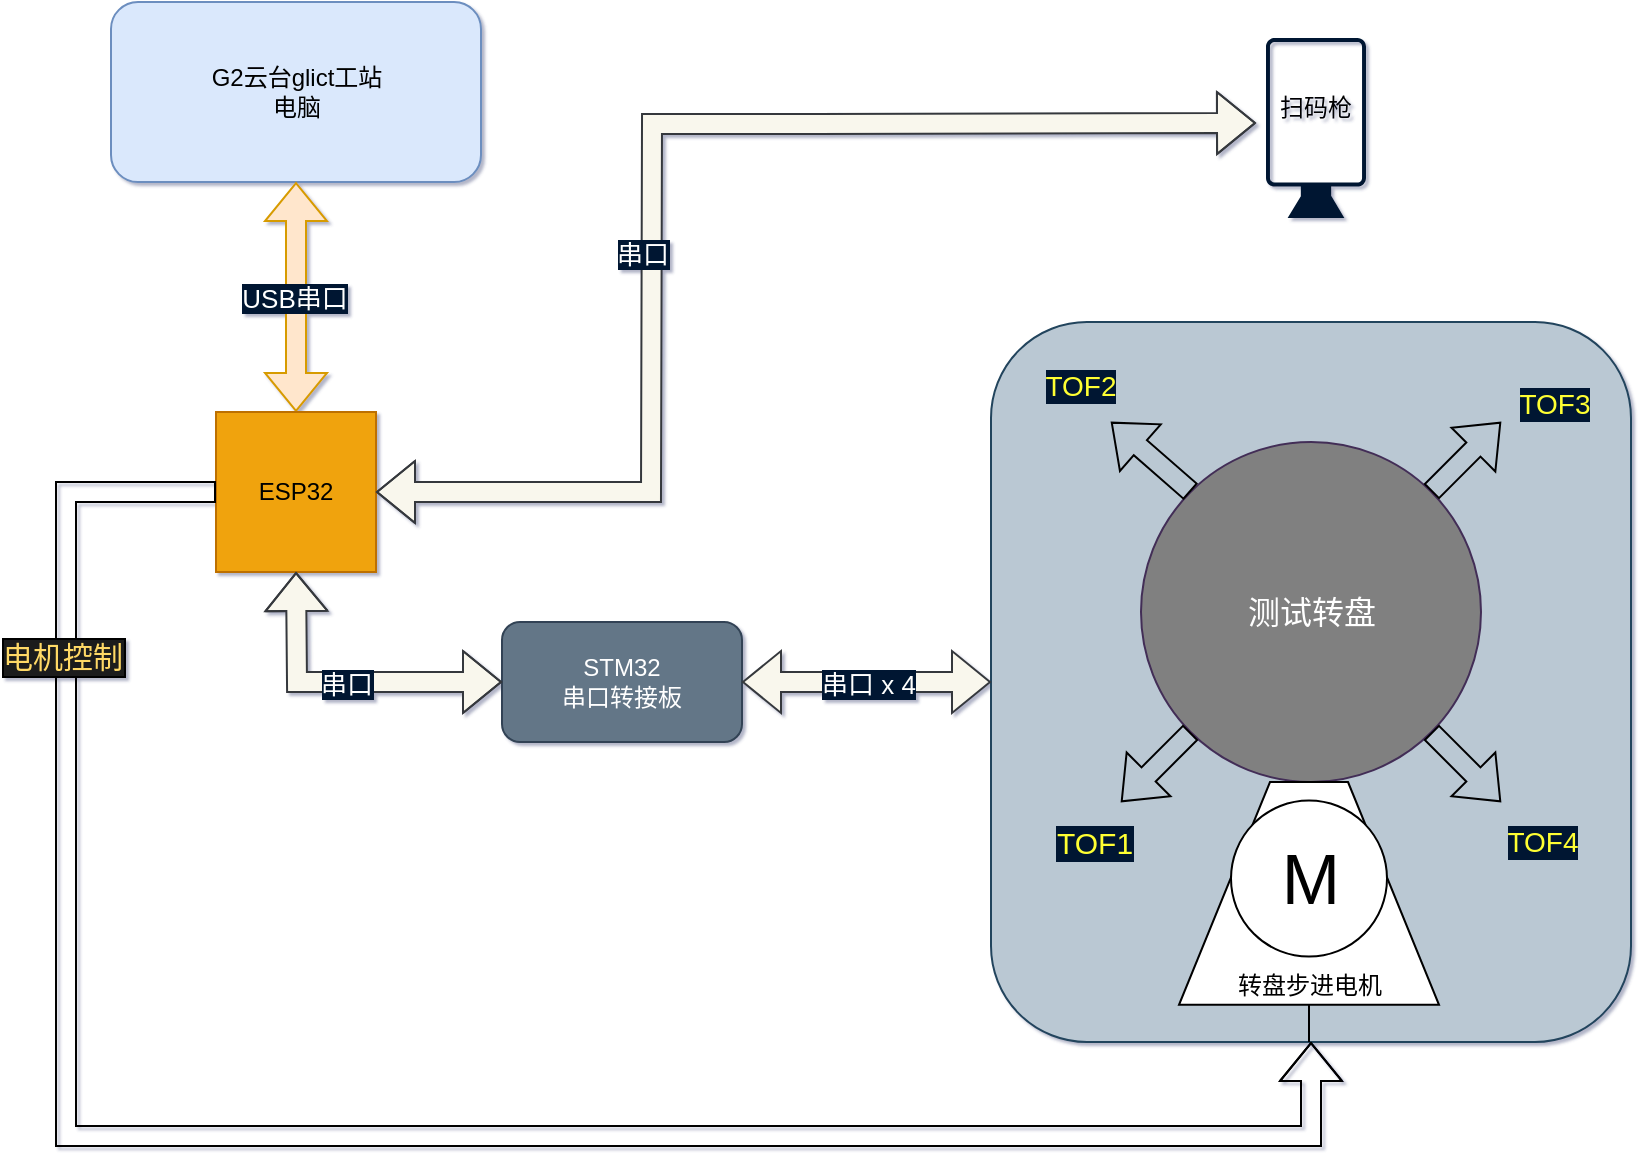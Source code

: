 <mxfile version="28.2.7">
  <diagram id="C5RBs43oDa-KdzZeNtuy" name="Page-1">
    <mxGraphModel dx="1148" dy="630" grid="0" gridSize="10" guides="0" tooltips="1" connect="1" arrows="1" fold="1" page="1" pageScale="1" pageWidth="827" pageHeight="583" background="none" math="0" shadow="1">
      <root>
        <mxCell id="WIyWlLk6GJQsqaUBKTNV-0" />
        <mxCell id="WIyWlLk6GJQsqaUBKTNV-1" parent="WIyWlLk6GJQsqaUBKTNV-0" />
        <mxCell id="6_Co9M0bwZ1HitSA6oAc-36" value="" style="rounded=1;whiteSpace=wrap;html=1;fillColor=#bac8d3;strokeColor=#23445d;" vertex="1" parent="WIyWlLk6GJQsqaUBKTNV-1">
          <mxGeometry x="499.5" y="165" width="320" height="360" as="geometry" />
        </mxCell>
        <mxCell id="WIyWlLk6GJQsqaUBKTNV-3" value="G2云台glict工站&lt;div&gt;电脑&lt;/div&gt;" style="rounded=1;whiteSpace=wrap;html=1;fontSize=12;glass=0;strokeWidth=1;shadow=0;fillColor=#dae8fc;strokeColor=#6c8ebf;" parent="WIyWlLk6GJQsqaUBKTNV-1" vertex="1">
          <mxGeometry x="59.5" y="5" width="185" height="90" as="geometry" />
        </mxCell>
        <mxCell id="6_Co9M0bwZ1HitSA6oAc-6" value="" style="shape=flexArrow;endArrow=classic;startArrow=classic;html=1;rounded=0;entryX=0.5;entryY=1;entryDx=0;entryDy=0;exitX=0.5;exitY=0;exitDx=0;exitDy=0;fillColor=#ffe6cc;strokeColor=#d79b00;" edge="1" parent="WIyWlLk6GJQsqaUBKTNV-1" source="6_Co9M0bwZ1HitSA6oAc-8" target="WIyWlLk6GJQsqaUBKTNV-3">
          <mxGeometry width="100" height="100" relative="1" as="geometry">
            <mxPoint x="152.5" y="185" as="sourcePoint" />
            <mxPoint x="309.5" y="215" as="targetPoint" />
          </mxGeometry>
        </mxCell>
        <mxCell id="6_Co9M0bwZ1HitSA6oAc-7" value="USB串口" style="edgeLabel;html=1;align=center;verticalAlign=middle;resizable=0;points=[];fontColor=#FFFFFF;labelBackgroundColor=#001933;fontSize=13;" vertex="1" connectable="0" parent="6_Co9M0bwZ1HitSA6oAc-6">
          <mxGeometry x="-0.003" y="1" relative="1" as="geometry">
            <mxPoint as="offset" />
          </mxGeometry>
        </mxCell>
        <mxCell id="6_Co9M0bwZ1HitSA6oAc-8" value="ESP32" style="whiteSpace=wrap;html=1;aspect=fixed;fillColor=#f0a30a;strokeColor=#BD7000;fontColor=#000000;" vertex="1" parent="WIyWlLk6GJQsqaUBKTNV-1">
          <mxGeometry x="112" y="210" width="80" height="80" as="geometry" />
        </mxCell>
        <mxCell id="6_Co9M0bwZ1HitSA6oAc-9" value="&lt;font style=&quot;font-size: 16px;&quot;&gt;测试转盘&lt;/font&gt;" style="ellipse;whiteSpace=wrap;html=1;aspect=fixed;fillColor=#808080;fontColor=#ffffff;strokeColor=#432D57;" vertex="1" parent="WIyWlLk6GJQsqaUBKTNV-1">
          <mxGeometry x="574.5" y="225" width="170" height="170" as="geometry" />
        </mxCell>
        <mxCell id="6_Co9M0bwZ1HitSA6oAc-12" value="" style="group;fontSize=14;" vertex="1" connectable="0" parent="WIyWlLk6GJQsqaUBKTNV-1">
          <mxGeometry x="593.5" y="395" width="130" height="130" as="geometry" />
        </mxCell>
        <mxCell id="6_Co9M0bwZ1HitSA6oAc-11" value="" style="verticalLabelPosition=bottom;align=center;dashed=0;html=1;verticalAlign=top;shape=mxgraph.pid.engines.turbine;direction=south;" vertex="1" parent="6_Co9M0bwZ1HitSA6oAc-12">
          <mxGeometry width="130" height="130" as="geometry" />
        </mxCell>
        <mxCell id="6_Co9M0bwZ1HitSA6oAc-10" value="M" style="verticalLabelPosition=middle;shadow=0;dashed=0;align=center;html=1;verticalAlign=middle;strokeWidth=1;shape=ellipse;aspect=fixed;fontSize=35;" vertex="1" parent="6_Co9M0bwZ1HitSA6oAc-12">
          <mxGeometry x="26" y="9.286" width="78" height="78" as="geometry" />
        </mxCell>
        <mxCell id="6_Co9M0bwZ1HitSA6oAc-24" value="转盘步进电机" style="text;html=1;whiteSpace=wrap;strokeColor=none;fillColor=none;align=center;verticalAlign=middle;rounded=0;" vertex="1" parent="6_Co9M0bwZ1HitSA6oAc-12">
          <mxGeometry x="25" y="87.29" width="80" height="30" as="geometry" />
        </mxCell>
        <mxCell id="6_Co9M0bwZ1HitSA6oAc-15" value="" style="shape=flexArrow;endArrow=classic;html=1;rounded=0;exitX=0;exitY=1;exitDx=0;exitDy=0;" edge="1" parent="WIyWlLk6GJQsqaUBKTNV-1" source="6_Co9M0bwZ1HitSA6oAc-9">
          <mxGeometry width="50" height="50" relative="1" as="geometry">
            <mxPoint x="454.5" y="345" as="sourcePoint" />
            <mxPoint x="564.5" y="405" as="targetPoint" />
          </mxGeometry>
        </mxCell>
        <mxCell id="6_Co9M0bwZ1HitSA6oAc-16" value="TOF1" style="edgeLabel;html=1;align=center;verticalAlign=middle;resizable=0;points=[];fontSize=15;fontColor=#FFFF33;labelBackgroundColor=#001933;" vertex="1" connectable="0" parent="6_Co9M0bwZ1HitSA6oAc-15">
          <mxGeometry x="0.578" y="1" relative="1" as="geometry">
            <mxPoint x="-22" y="26" as="offset" />
          </mxGeometry>
        </mxCell>
        <mxCell id="6_Co9M0bwZ1HitSA6oAc-18" value="" style="shape=flexArrow;endArrow=classic;html=1;rounded=0;exitX=0;exitY=0;exitDx=0;exitDy=0;" edge="1" parent="WIyWlLk6GJQsqaUBKTNV-1" source="6_Co9M0bwZ1HitSA6oAc-9">
          <mxGeometry width="50" height="50" relative="1" as="geometry">
            <mxPoint x="544.5" y="305" as="sourcePoint" />
            <mxPoint x="559.5" y="215" as="targetPoint" />
          </mxGeometry>
        </mxCell>
        <mxCell id="6_Co9M0bwZ1HitSA6oAc-19" value="TOF2" style="edgeLabel;html=1;align=center;verticalAlign=middle;resizable=0;points=[];labelBackgroundColor=#001933;fontColor=#FFFF33;fontSize=14;" vertex="1" connectable="0" parent="6_Co9M0bwZ1HitSA6oAc-18">
          <mxGeometry x="0.578" y="1" relative="1" as="geometry">
            <mxPoint x="-23" y="-26" as="offset" />
          </mxGeometry>
        </mxCell>
        <mxCell id="6_Co9M0bwZ1HitSA6oAc-20" value="" style="shape=flexArrow;endArrow=classic;html=1;rounded=0;" edge="1" parent="WIyWlLk6GJQsqaUBKTNV-1" source="6_Co9M0bwZ1HitSA6oAc-9">
          <mxGeometry width="50" height="50" relative="1" as="geometry">
            <mxPoint x="794.5" y="360" as="sourcePoint" />
            <mxPoint x="754.5" y="405" as="targetPoint" />
          </mxGeometry>
        </mxCell>
        <mxCell id="6_Co9M0bwZ1HitSA6oAc-21" value="TOF4" style="edgeLabel;html=1;align=center;verticalAlign=middle;resizable=0;points=[];labelBackgroundColor=#001933;fontColor=#FFFF33;fontSize=14;" vertex="1" connectable="0" parent="6_Co9M0bwZ1HitSA6oAc-20">
          <mxGeometry x="0.578" y="1" relative="1" as="geometry">
            <mxPoint x="27" y="28" as="offset" />
          </mxGeometry>
        </mxCell>
        <mxCell id="6_Co9M0bwZ1HitSA6oAc-22" value="" style="shape=flexArrow;endArrow=classic;html=1;rounded=0;exitX=1;exitY=0;exitDx=0;exitDy=0;" edge="1" parent="WIyWlLk6GJQsqaUBKTNV-1" source="6_Co9M0bwZ1HitSA6oAc-9">
          <mxGeometry width="50" height="50" relative="1" as="geometry">
            <mxPoint x="794.5" y="240" as="sourcePoint" />
            <mxPoint x="754.5" y="215" as="targetPoint" />
          </mxGeometry>
        </mxCell>
        <mxCell id="6_Co9M0bwZ1HitSA6oAc-23" value="TOF3" style="edgeLabel;html=1;align=center;verticalAlign=middle;resizable=0;points=[];labelBackgroundColor=#001933;fontSize=14;fontColor=#FFFF33;" vertex="1" connectable="0" parent="6_Co9M0bwZ1HitSA6oAc-22">
          <mxGeometry x="0.578" y="1" relative="1" as="geometry">
            <mxPoint x="34" y="-16" as="offset" />
          </mxGeometry>
        </mxCell>
        <mxCell id="6_Co9M0bwZ1HitSA6oAc-25" value="STM32&lt;div&gt;串口转接板&lt;/div&gt;" style="rounded=1;whiteSpace=wrap;html=1;fillColor=#647687;fontColor=#ffffff;strokeColor=#314354;" vertex="1" parent="WIyWlLk6GJQsqaUBKTNV-1">
          <mxGeometry x="255" y="315" width="120" height="60" as="geometry" />
        </mxCell>
        <mxCell id="6_Co9M0bwZ1HitSA6oAc-27" value="" style="shape=flexArrow;endArrow=classic;startArrow=classic;html=1;rounded=0;exitX=0;exitY=0.5;exitDx=0;exitDy=0;fillColor=#f9f7ed;strokeColor=#36393d;entryX=0.5;entryY=1;entryDx=0;entryDy=0;" edge="1" parent="WIyWlLk6GJQsqaUBKTNV-1" source="6_Co9M0bwZ1HitSA6oAc-25" target="6_Co9M0bwZ1HitSA6oAc-8">
          <mxGeometry width="100" height="100" relative="1" as="geometry">
            <mxPoint x="279.5" y="350" as="sourcePoint" />
            <mxPoint x="149.5" y="400" as="targetPoint" />
            <Array as="points">
              <mxPoint x="229.5" y="345" />
              <mxPoint x="152.5" y="345" />
            </Array>
          </mxGeometry>
        </mxCell>
        <mxCell id="6_Co9M0bwZ1HitSA6oAc-28" value="串口" style="edgeLabel;html=1;align=center;verticalAlign=middle;resizable=0;points=[];fontColor=#FFFFFF;labelBackgroundColor=#001933;fontSize=13;" vertex="1" connectable="0" parent="6_Co9M0bwZ1HitSA6oAc-27">
          <mxGeometry x="-0.003" y="1" relative="1" as="geometry">
            <mxPoint as="offset" />
          </mxGeometry>
        </mxCell>
        <mxCell id="6_Co9M0bwZ1HitSA6oAc-30" value="" style="shape=flexArrow;endArrow=classic;startArrow=classic;html=1;rounded=0;entryX=1;entryY=0.5;entryDx=0;entryDy=0;fillColor=#f9f7ed;strokeColor=#36393d;exitX=0;exitY=0.5;exitDx=0;exitDy=0;" edge="1" parent="WIyWlLk6GJQsqaUBKTNV-1" source="6_Co9M0bwZ1HitSA6oAc-36" target="6_Co9M0bwZ1HitSA6oAc-25">
          <mxGeometry width="100" height="100" relative="1" as="geometry">
            <mxPoint x="409.5" y="445" as="sourcePoint" />
            <mxPoint x="259.5" y="255" as="targetPoint" />
          </mxGeometry>
        </mxCell>
        <mxCell id="6_Co9M0bwZ1HitSA6oAc-31" value="&lt;div&gt;&lt;span style=&quot;background-color: light-dark(rgb(0, 25, 51), rgb(201, 222, 245)); color: light-dark(rgb(255, 255, 255), rgb(18, 18, 18));&quot;&gt;串口 x 4&lt;/span&gt;&lt;/div&gt;" style="edgeLabel;html=1;align=center;verticalAlign=middle;resizable=0;points=[];fontColor=#FFFFFF;labelBackgroundColor=#001933;fontSize=13;" vertex="1" connectable="0" parent="6_Co9M0bwZ1HitSA6oAc-30">
          <mxGeometry x="-0.003" y="1" relative="1" as="geometry">
            <mxPoint as="offset" />
          </mxGeometry>
        </mxCell>
        <mxCell id="6_Co9M0bwZ1HitSA6oAc-35" value="" style="points=[[0,0.5,0],[0.19,0.02,0],[0.59,0,0],[0.985,0.02,0],[1,0.5,0],[0.985,0.98,0],[0.59,1,0],[0.19,0.98,0]];verticalLabelPosition=bottom;html=1;verticalAlign=top;aspect=fixed;align=center;pointerEvents=1;shape=mxgraph.cisco19.camera;fillColor=#001933;strokeColor=#d79b00;direction=north;strokeWidth=8;labelBackgroundColor=none;gradientColor=none;" vertex="1" parent="WIyWlLk6GJQsqaUBKTNV-1">
          <mxGeometry x="637" y="23" width="50" height="90" as="geometry" />
        </mxCell>
        <mxCell id="6_Co9M0bwZ1HitSA6oAc-13" value="" style="shape=flexArrow;endArrow=classic;html=1;rounded=0;fontSize=14;exitX=0;exitY=0.5;exitDx=0;exitDy=0;entryX=0.5;entryY=1;entryDx=0;entryDy=0;" edge="1" parent="WIyWlLk6GJQsqaUBKTNV-1" source="6_Co9M0bwZ1HitSA6oAc-8" target="6_Co9M0bwZ1HitSA6oAc-36">
          <mxGeometry width="50" height="50" relative="1" as="geometry">
            <mxPoint x="109.52" y="227.04" as="sourcePoint" />
            <mxPoint x="659.5" y="497" as="targetPoint" />
            <Array as="points">
              <mxPoint x="37" y="250" />
              <mxPoint x="37" y="572" />
              <mxPoint x="140" y="572" />
              <mxPoint x="472" y="572" />
              <mxPoint x="659.5" y="572" />
            </Array>
          </mxGeometry>
        </mxCell>
        <mxCell id="6_Co9M0bwZ1HitSA6oAc-14" value="电机控制" style="edgeLabel;html=1;align=center;verticalAlign=middle;resizable=0;points=[];fontColor=#FFD966;labelBackgroundColor=#1A1A1A;fontSize=15;labelBorderColor=default;" vertex="1" connectable="0" parent="6_Co9M0bwZ1HitSA6oAc-13">
          <mxGeometry x="-0.767" y="-2" relative="1" as="geometry">
            <mxPoint y="33" as="offset" />
          </mxGeometry>
        </mxCell>
        <mxCell id="6_Co9M0bwZ1HitSA6oAc-37" value="扫码枪" style="text;html=1;whiteSpace=wrap;strokeColor=none;fillColor=none;align=center;verticalAlign=middle;rounded=0;" vertex="1" parent="WIyWlLk6GJQsqaUBKTNV-1">
          <mxGeometry x="632" y="43" width="60" height="30" as="geometry" />
        </mxCell>
        <mxCell id="6_Co9M0bwZ1HitSA6oAc-39" value="" style="shape=flexArrow;endArrow=classic;startArrow=classic;html=1;rounded=0;exitX=0;exitY=0.75;exitDx=0;exitDy=0;fillColor=#f9f7ed;strokeColor=#36393d;entryX=1;entryY=0.5;entryDx=0;entryDy=0;" edge="1" parent="WIyWlLk6GJQsqaUBKTNV-1" source="6_Co9M0bwZ1HitSA6oAc-37" target="6_Co9M0bwZ1HitSA6oAc-8">
          <mxGeometry width="100" height="100" relative="1" as="geometry">
            <mxPoint x="436.5" y="225" as="sourcePoint" />
            <mxPoint x="309.5" y="165" as="targetPoint" />
            <Array as="points">
              <mxPoint x="412" y="66" />
              <mxPoint x="330" y="66" />
              <mxPoint x="329.5" y="250" />
            </Array>
          </mxGeometry>
        </mxCell>
        <mxCell id="6_Co9M0bwZ1HitSA6oAc-40" value="串口" style="edgeLabel;html=1;align=center;verticalAlign=middle;resizable=0;points=[];fontColor=#FFFFFF;labelBackgroundColor=#001933;fontSize=13;" vertex="1" connectable="0" parent="6_Co9M0bwZ1HitSA6oAc-39">
          <mxGeometry x="-0.003" y="1" relative="1" as="geometry">
            <mxPoint x="-6" y="56" as="offset" />
          </mxGeometry>
        </mxCell>
      </root>
    </mxGraphModel>
  </diagram>
</mxfile>

